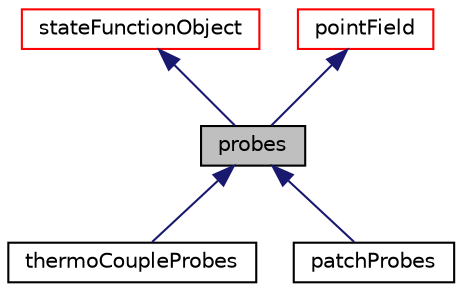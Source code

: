 digraph "probes"
{
  bgcolor="transparent";
  edge [fontname="Helvetica",fontsize="10",labelfontname="Helvetica",labelfontsize="10"];
  node [fontname="Helvetica",fontsize="10",shape=record];
  Node1 [label="probes",height=0.2,width=0.4,color="black", fillcolor="grey75", style="filled" fontcolor="black"];
  Node2 -> Node1 [dir="back",color="midnightblue",fontsize="10",style="solid",fontname="Helvetica"];
  Node2 [label="stateFunctionObject",height=0.2,width=0.4,color="red",URL="$classFoam_1_1functionObjects_1_1stateFunctionObject.html",tooltip="Base class for function objects, adding functionality to read/write state information (data required ..."];
  Node3 -> Node1 [dir="back",color="midnightblue",fontsize="10",style="solid",fontname="Helvetica"];
  Node3 [label="pointField",height=0.2,width=0.4,color="red",URL="$classFoam_1_1Field.html"];
  Node1 -> Node4 [dir="back",color="midnightblue",fontsize="10",style="solid",fontname="Helvetica"];
  Node4 [label="thermoCoupleProbes",height=0.2,width=0.4,color="black",URL="$classFoam_1_1functionObjects_1_1thermoCoupleProbes.html",tooltip="Sample probe for temperature using a thermocouple. "];
  Node1 -> Node5 [dir="back",color="midnightblue",fontsize="10",style="solid",fontname="Helvetica"];
  Node5 [label="patchProbes",height=0.2,width=0.4,color="black",URL="$classFoam_1_1patchProbes.html",tooltip="Set of locations to sample at patches. "];
}
